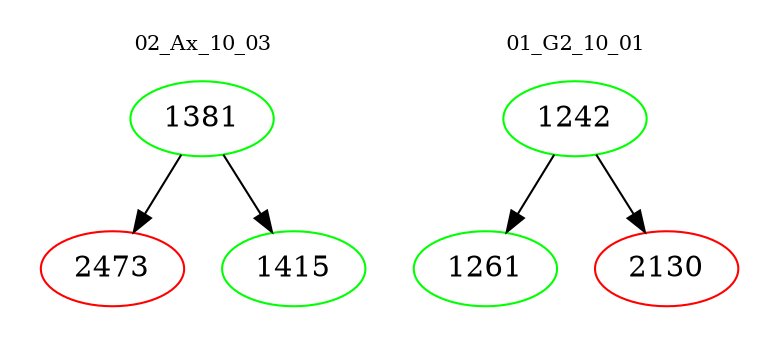 digraph{
subgraph cluster_0 {
color = white
label = "02_Ax_10_03";
fontsize=10;
T0_1381 [label="1381", color="green"]
T0_1381 -> T0_2473 [color="black"]
T0_2473 [label="2473", color="red"]
T0_1381 -> T0_1415 [color="black"]
T0_1415 [label="1415", color="green"]
}
subgraph cluster_1 {
color = white
label = "01_G2_10_01";
fontsize=10;
T1_1242 [label="1242", color="green"]
T1_1242 -> T1_1261 [color="black"]
T1_1261 [label="1261", color="green"]
T1_1242 -> T1_2130 [color="black"]
T1_2130 [label="2130", color="red"]
}
}
